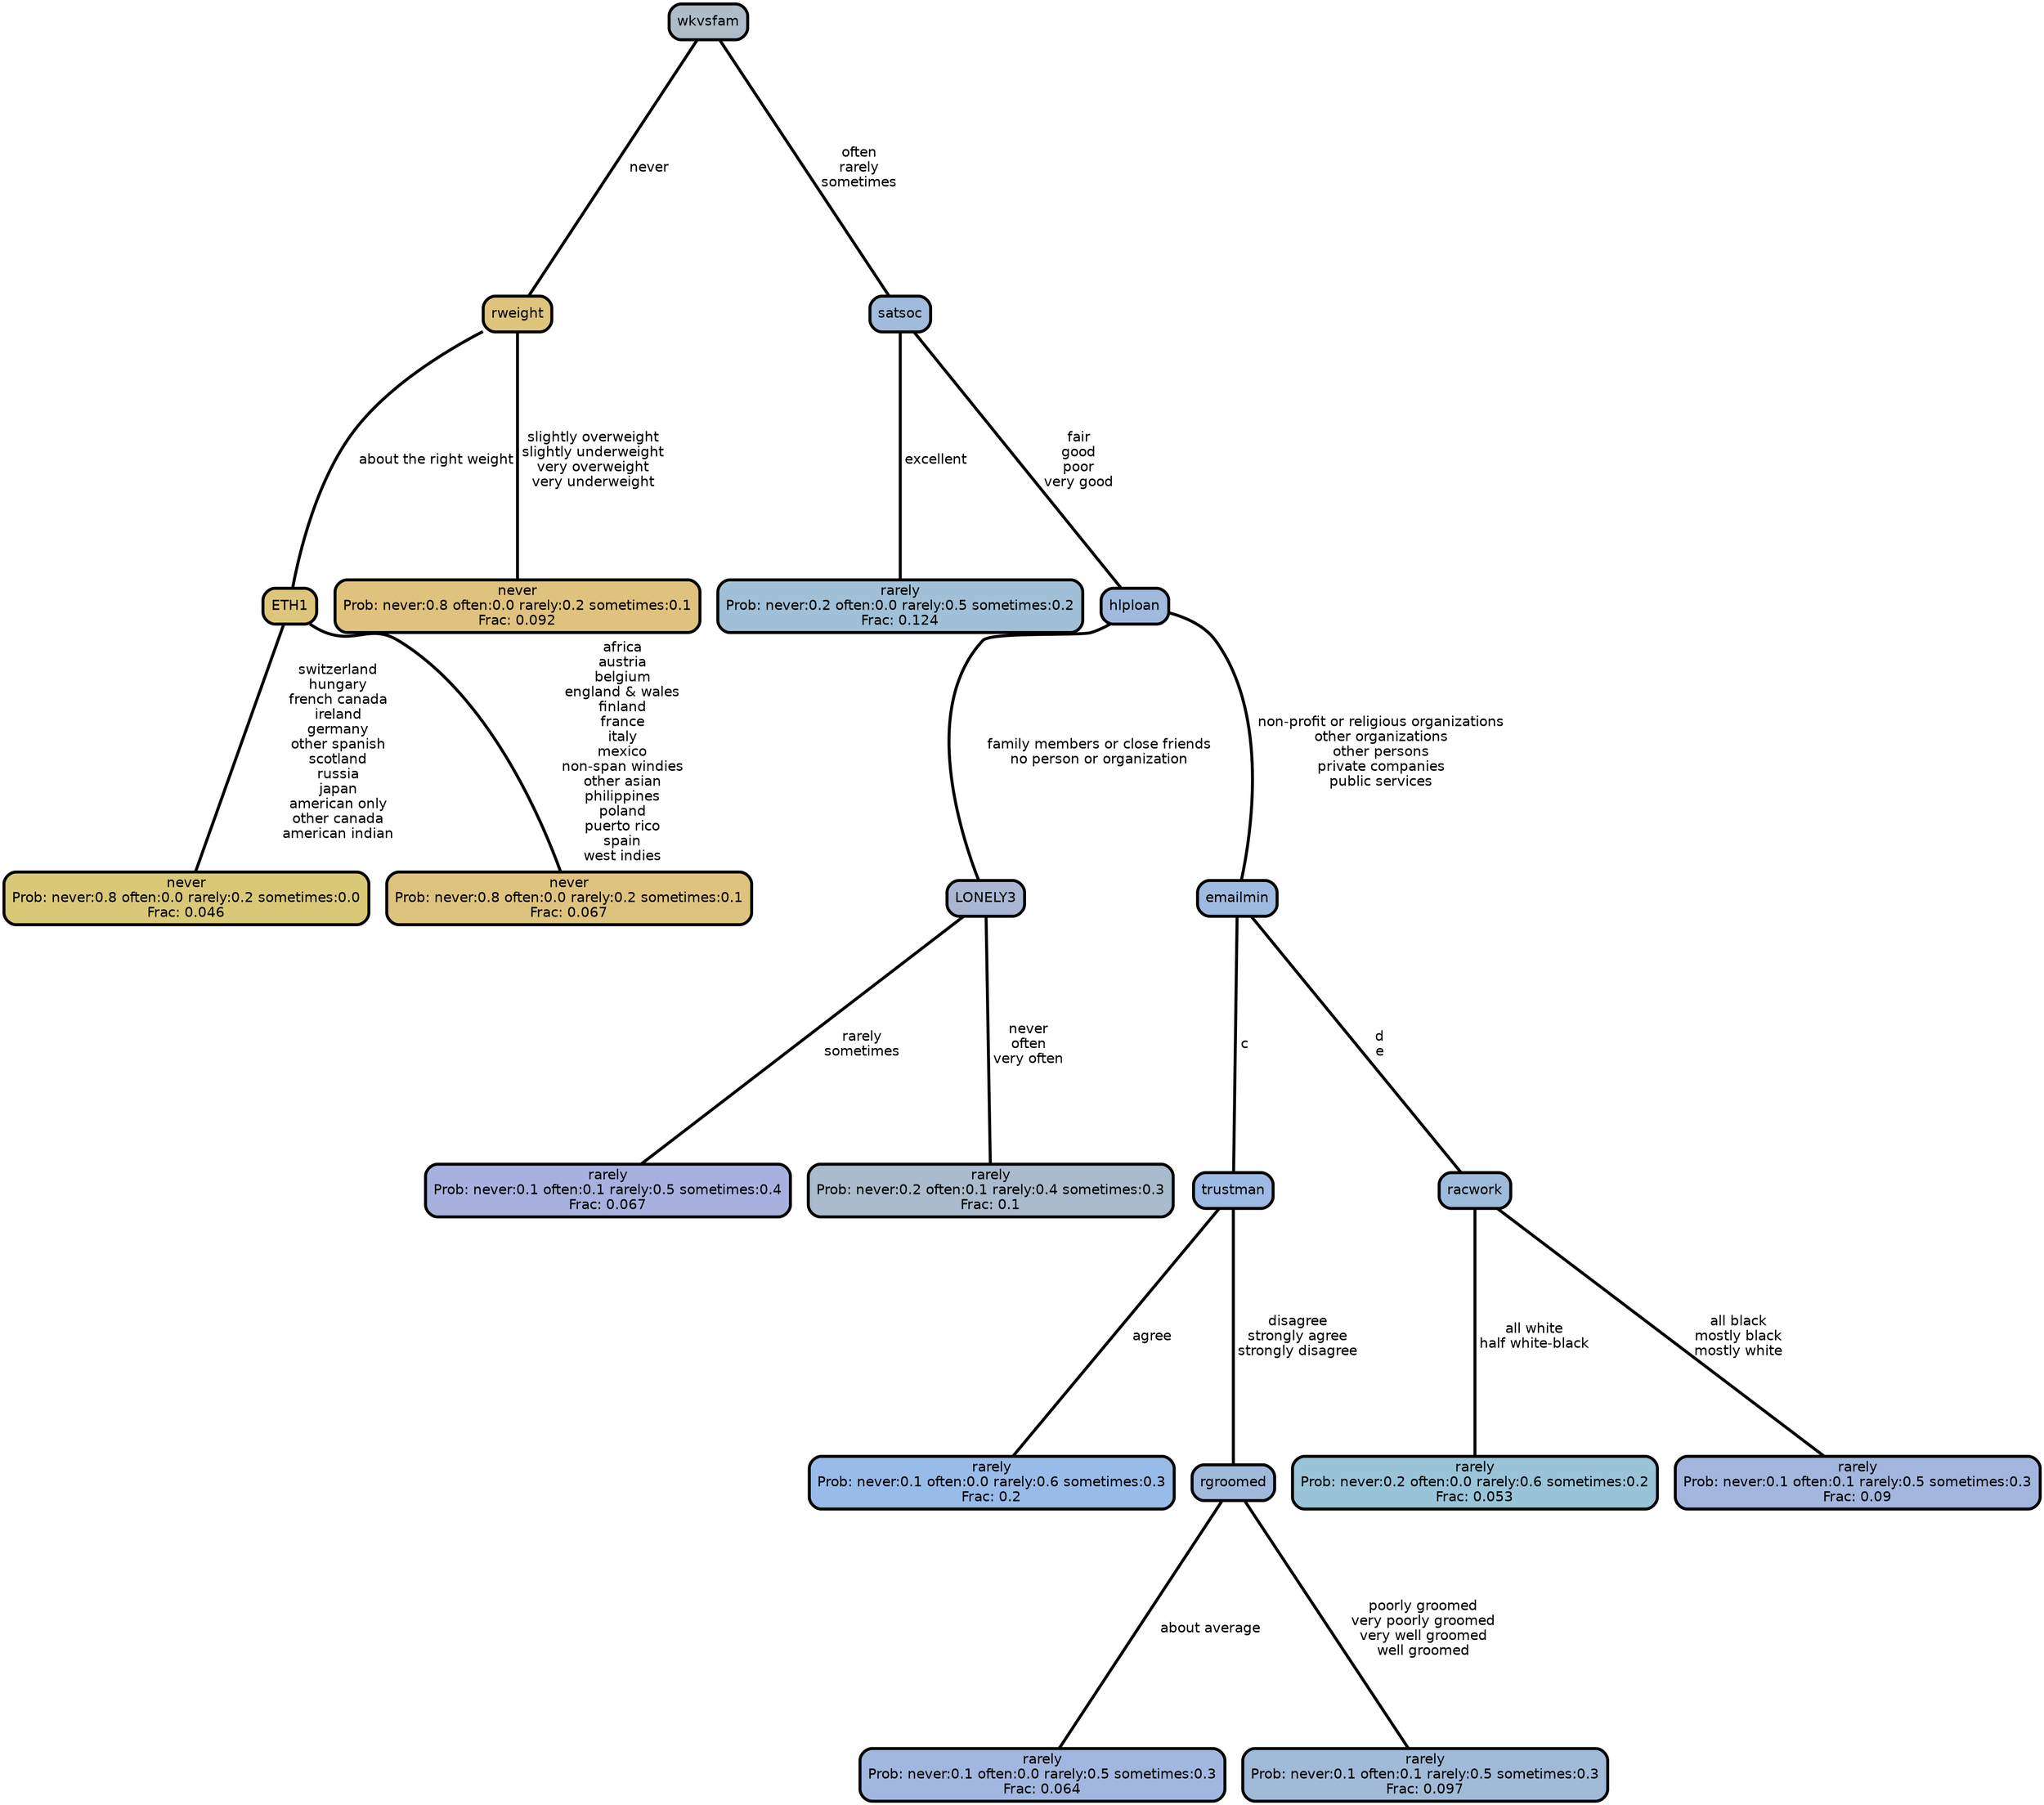graph Tree {
node [shape=box, style="filled, rounded",color="black",penwidth="3",fontcolor="black",                 fontname=helvetica] ;
graph [ranksep="0 equally", splines=straight,                 bgcolor=transparent, dpi=200] ;
edge [fontname=helvetica, color=black] ;
0 [label="never
Prob: never:0.8 often:0.0 rarely:0.2 sometimes:0.0
Frac: 0.046", fillcolor="#dac879"] ;
1 [label="ETH1", fillcolor="#ddc57c"] ;
2 [label="never
Prob: never:0.8 often:0.0 rarely:0.2 sometimes:0.1
Frac: 0.067", fillcolor="#dec37e"] ;
3 [label="rweight", fillcolor="#dec47c"] ;
4 [label="never
Prob: never:0.8 often:0.0 rarely:0.2 sometimes:0.1
Frac: 0.092", fillcolor="#dfc27d"] ;
5 [label="wkvsfam", fillcolor="#adbcc8"] ;
6 [label="rarely
Prob: never:0.2 often:0.0 rarely:0.5 sometimes:0.2
Frac: 0.124", fillcolor="#9fc0d6"] ;
7 [label="satsoc", fillcolor="#a0bbdc"] ;
8 [label="rarely
Prob: never:0.1 often:0.1 rarely:0.5 sometimes:0.4
Frac: 0.067", fillcolor="#a8b1de"] ;
9 [label="LONELY3", fillcolor="#a9b7d3"] ;
10 [label="rarely
Prob: never:0.2 often:0.1 rarely:0.4 sometimes:0.3
Frac: 0.1", fillcolor="#a9bbcc"] ;
11 [label="hlploan", fillcolor="#a0b9dd"] ;
12 [label="rarely
Prob: never:0.1 often:0.0 rarely:0.6 sometimes:0.3
Frac: 0.2", fillcolor="#99bbe8"] ;
13 [label="trustman", fillcolor="#9dbae2"] ;
14 [label="rarely
Prob: never:0.1 often:0.0 rarely:0.5 sometimes:0.3
Frac: 0.064", fillcolor="#a2b7df"] ;
15 [label="rgroomed", fillcolor="#a1b9da"] ;
16 [label="rarely
Prob: never:0.1 often:0.1 rarely:0.5 sometimes:0.3
Frac: 0.097", fillcolor="#a1bad7"] ;
17 [label="emailmin", fillcolor="#9dbae0"] ;
18 [label="rarely
Prob: never:0.2 often:0.0 rarely:0.6 sometimes:0.2
Frac: 0.053", fillcolor="#99c4d8"] ;
19 [label="racwork", fillcolor="#9ebbdc"] ;
20 [label="rarely
Prob: never:0.1 often:0.1 rarely:0.5 sometimes:0.3
Frac: 0.09", fillcolor="#a2b6de"] ;
1 -- 0 [label=" switzerland\n hungary\n french canada\n ireland\n germany\n other spanish\n scotland\n russia\n japan\n american only\n other canada\n american indian",penwidth=3] ;
1 -- 2 [label=" africa\n austria\n belgium\n england & wales\n finland\n france\n italy\n mexico\n non-span windies\n other asian\n philippines\n poland\n puerto rico\n spain\n west indies",penwidth=3] ;
3 -- 1 [label=" about the right weight",penwidth=3] ;
3 -- 4 [label=" slightly overweight\n slightly underweight\n very overweight\n very underweight",penwidth=3] ;
5 -- 3 [label=" never",penwidth=3] ;
5 -- 7 [label=" often\n rarely\n sometimes",penwidth=3] ;
7 -- 6 [label=" excellent",penwidth=3] ;
7 -- 11 [label=" fair\n good\n poor\n very good",penwidth=3] ;
9 -- 8 [label=" rarely\n sometimes",penwidth=3] ;
9 -- 10 [label=" never\n often\n very often",penwidth=3] ;
11 -- 9 [label=" family members or close friends\n no person or organization",penwidth=3] ;
11 -- 17 [label=" non-profit or religious organizations\n other organizations\n other persons\n private companies\n public services",penwidth=3] ;
13 -- 12 [label=" agree",penwidth=3] ;
13 -- 15 [label=" disagree\n strongly agree\n strongly disagree",penwidth=3] ;
15 -- 14 [label=" about average",penwidth=3] ;
15 -- 16 [label=" poorly groomed\n very poorly groomed\n very well groomed\n well groomed",penwidth=3] ;
17 -- 13 [label=" c",penwidth=3] ;
17 -- 19 [label=" d\n e",penwidth=3] ;
19 -- 18 [label=" all white\n half white-black",penwidth=3] ;
19 -- 20 [label=" all black\n mostly black\n mostly white",penwidth=3] ;
{rank = same;}}